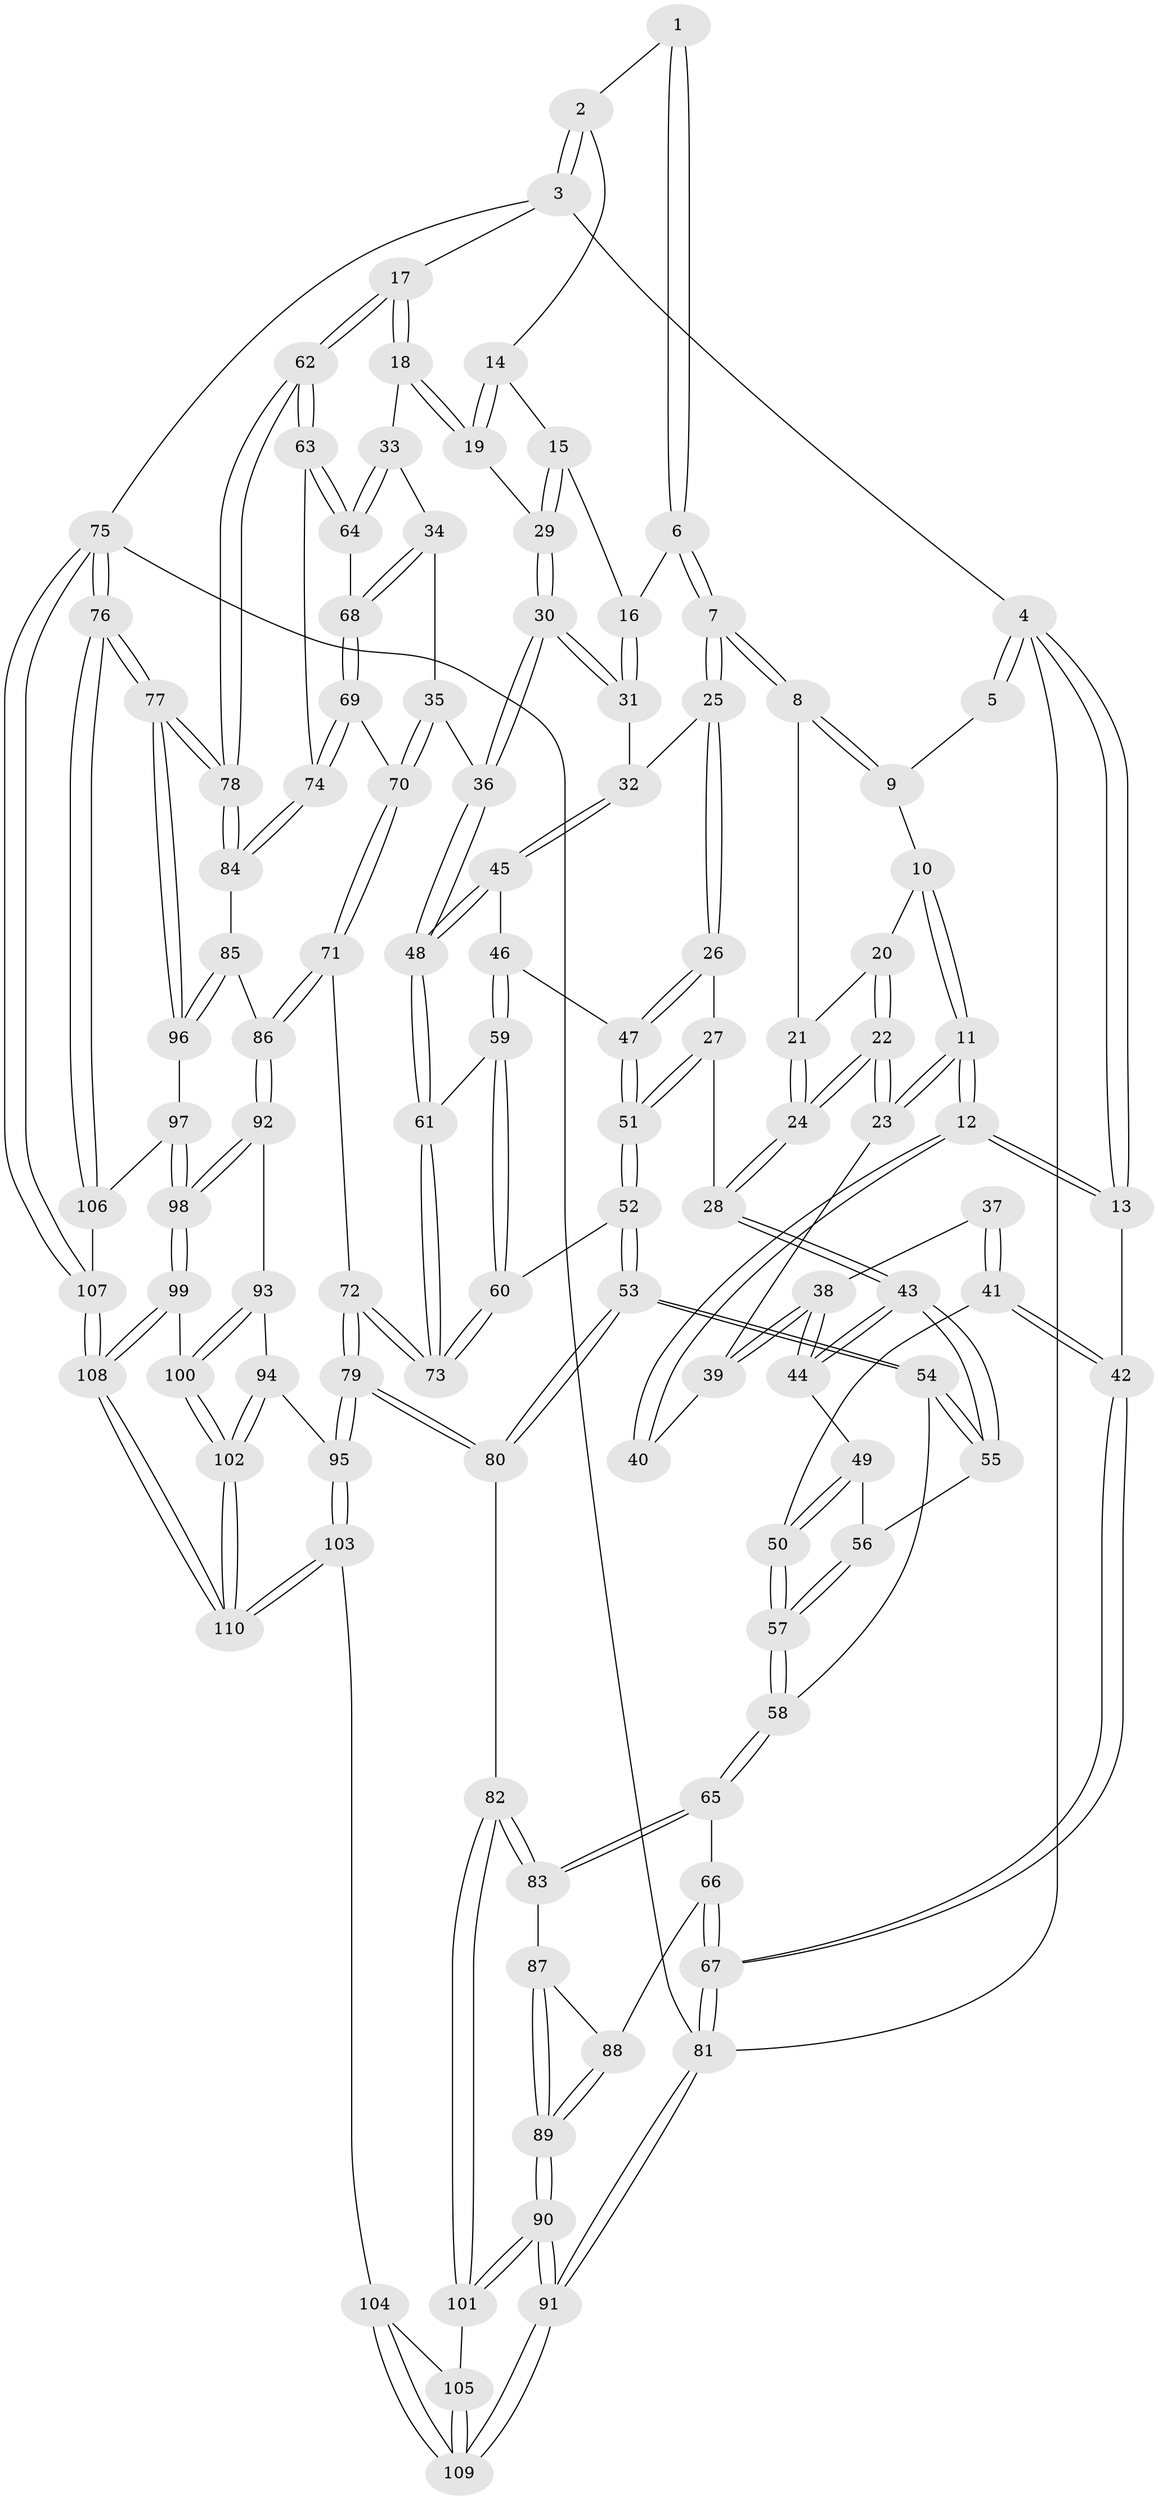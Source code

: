 // Generated by graph-tools (version 1.1) at 2025/11/02/27/25 16:11:53]
// undirected, 110 vertices, 272 edges
graph export_dot {
graph [start="1"]
  node [color=gray90,style=filled];
  1 [pos="+0.4771181768166085+0"];
  2 [pos="+0.8675812106818951+0"];
  3 [pos="+1+0"];
  4 [pos="+0+0"];
  5 [pos="+0.19982449848723385+0"];
  6 [pos="+0.48941698848182213+0.0651050675225127"];
  7 [pos="+0.4776579860070401+0.08065600823128052"];
  8 [pos="+0.38529452868977104+0.09272913557082077"];
  9 [pos="+0.21519797573145544+0"];
  10 [pos="+0.21967530858587156+0.017487825691768436"];
  11 [pos="+0.1811700302243537+0.10899757243408674"];
  12 [pos="+0+0.0791153118070792"];
  13 [pos="+0+0.0608500811626819"];
  14 [pos="+0.7791862354930735+0"];
  15 [pos="+0.6503312912573151+0.10377817028899747"];
  16 [pos="+0.6239574566359013+0.11085833461452979"];
  17 [pos="+1+0.10524601333256589"];
  18 [pos="+0.951515258597208+0.224673893322482"];
  19 [pos="+0.8134376343827631+0.1799655920169296"];
  20 [pos="+0.31327681778952693+0.08335659205142991"];
  21 [pos="+0.3622979008903617+0.09883874670386433"];
  22 [pos="+0.21553023444308123+0.21153443999158503"];
  23 [pos="+0.21387899485581827+0.21055002318503738"];
  24 [pos="+0.26423691156157286+0.24957913679819385"];
  25 [pos="+0.4724048920866726+0.1247161079333497"];
  26 [pos="+0.38810988778670596+0.26227397093196664"];
  27 [pos="+0.2972392290993776+0.2631210289854536"];
  28 [pos="+0.2658754670529545+0.2519957663491354"];
  29 [pos="+0.7762720325307374+0.18944225221644334"];
  30 [pos="+0.698239873327329+0.2856463451709307"];
  31 [pos="+0.625288762742423+0.18926489320291304"];
  32 [pos="+0.5480061750540925+0.2597858980057755"];
  33 [pos="+0.8641061092852313+0.3624223329114713"];
  34 [pos="+0.7485434197025101+0.3984013108364412"];
  35 [pos="+0.6970724041478945+0.40448982998637056"];
  36 [pos="+0.6741440652922154+0.39599135760640597"];
  37 [pos="+0.07589963375625954+0.2757955077313197"];
  38 [pos="+0.11055480800779807+0.32796245943325186"];
  39 [pos="+0.1712234923629556+0.22452165099229876"];
  40 [pos="+0.06289009163179668+0.22169554293709795"];
  41 [pos="+0.0030096321731549807+0.3896101172461461"];
  42 [pos="+0+0.3898412482068254"];
  43 [pos="+0.22636160449366496+0.33371296574726567"];
  44 [pos="+0.1099491168940291+0.3353156315305873"];
  45 [pos="+0.5480143003582977+0.34086755216518305"];
  46 [pos="+0.4962255308849534+0.34841690349488785"];
  47 [pos="+0.46698736443897054+0.3473029912383868"];
  48 [pos="+0.6649786843680563+0.39820480054516927"];
  49 [pos="+0.10521827490156532+0.3426951531093089"];
  50 [pos="+0.004444340143447752+0.38973851591468867"];
  51 [pos="+0.3567423722352638+0.4737190228512982"];
  52 [pos="+0.33761740396439677+0.5205621778711153"];
  53 [pos="+0.30105838675215113+0.5392505636573093"];
  54 [pos="+0.257626514651477+0.5325311357564979"];
  55 [pos="+0.2205110367504336+0.38019682635791413"];
  56 [pos="+0.13976645530716933+0.3838113096234737"];
  57 [pos="+0.11799409301949215+0.4632653553645172"];
  58 [pos="+0.18582522394853174+0.5532970876279751"];
  59 [pos="+0.4918046104276726+0.4949112281560269"];
  60 [pos="+0.43981790155381884+0.5455213480302727"];
  61 [pos="+0.6402304244868491+0.4396695238909741"];
  62 [pos="+1+0.4965016796641323"];
  63 [pos="+1+0.5063549933989635"];
  64 [pos="+0.9309913625897958+0.46712896368590684"];
  65 [pos="+0.180091864127617+0.5584972246310956"];
  66 [pos="+0.03740105066270304+0.6374840417686115"];
  67 [pos="+0+0.6087856199323705"];
  68 [pos="+0.8743692441938485+0.5256833891301792"];
  69 [pos="+0.8431992291595948+0.5999048142867491"];
  70 [pos="+0.784247652000698+0.5964078383961936"];
  71 [pos="+0.6631862574431621+0.6986615891221827"];
  72 [pos="+0.5775192472341141+0.6600581201673117"];
  73 [pos="+0.5772080196171439+0.6591136784135485"];
  74 [pos="+0.8916755444358566+0.6414320906466819"];
  75 [pos="+1+1"];
  76 [pos="+1+1"];
  77 [pos="+1+0.9757482909915155"];
  78 [pos="+1+0.7028544317333631"];
  79 [pos="+0.4102456110667114+0.8098190994446594"];
  80 [pos="+0.3638821842730283+0.7911089828378017"];
  81 [pos="+0+1"];
  82 [pos="+0.249548017882458+0.822360171957605"];
  83 [pos="+0.2298500830946419+0.8158621581966901"];
  84 [pos="+0.9104445510961728+0.7113895113021517"];
  85 [pos="+0.8989048605878576+0.739735138757044"];
  86 [pos="+0.6750995082295562+0.7223260120866064"];
  87 [pos="+0.1648119669799875+0.8128071156456295"];
  88 [pos="+0.04648795660497731+0.6541689772486519"];
  89 [pos="+0.03131233816200568+0.9208974035340737"];
  90 [pos="+0+1"];
  91 [pos="+0+1"];
  92 [pos="+0.6885230015395046+0.7926803520284134"];
  93 [pos="+0.6574805704941228+0.8449430152220561"];
  94 [pos="+0.6324347697885423+0.8686294168343699"];
  95 [pos="+0.4443914580386616+0.88126162666865"];
  96 [pos="+0.8974434774396153+0.8060353956105096"];
  97 [pos="+0.862579391522695+0.85137176123173"];
  98 [pos="+0.8194286622343395+0.8666410030113716"];
  99 [pos="+0.7914994290176453+0.9393148735965594"];
  100 [pos="+0.7252358214414268+0.9422371800161008"];
  101 [pos="+0.24010117809754364+0.8972128207867552"];
  102 [pos="+0.6383770571259083+1"];
  103 [pos="+0.4524605078720477+1"];
  104 [pos="+0.41746526627967456+1"];
  105 [pos="+0.253916651182204+0.9466987346366316"];
  106 [pos="+0.8875164238394704+0.8871038587334027"];
  107 [pos="+0.8857753626660708+1"];
  108 [pos="+0.8827348743066809+1"];
  109 [pos="+0+1"];
  110 [pos="+0.5668164359805928+1"];
  1 -- 2;
  1 -- 6;
  1 -- 6;
  2 -- 3;
  2 -- 3;
  2 -- 14;
  3 -- 4;
  3 -- 17;
  3 -- 75;
  4 -- 5;
  4 -- 5;
  4 -- 13;
  4 -- 13;
  4 -- 81;
  5 -- 9;
  6 -- 7;
  6 -- 7;
  6 -- 16;
  7 -- 8;
  7 -- 8;
  7 -- 25;
  7 -- 25;
  8 -- 9;
  8 -- 9;
  8 -- 21;
  9 -- 10;
  10 -- 11;
  10 -- 11;
  10 -- 20;
  11 -- 12;
  11 -- 12;
  11 -- 23;
  11 -- 23;
  12 -- 13;
  12 -- 13;
  12 -- 40;
  12 -- 40;
  13 -- 42;
  14 -- 15;
  14 -- 19;
  14 -- 19;
  15 -- 16;
  15 -- 29;
  15 -- 29;
  16 -- 31;
  16 -- 31;
  17 -- 18;
  17 -- 18;
  17 -- 62;
  17 -- 62;
  18 -- 19;
  18 -- 19;
  18 -- 33;
  19 -- 29;
  20 -- 21;
  20 -- 22;
  20 -- 22;
  21 -- 24;
  21 -- 24;
  22 -- 23;
  22 -- 23;
  22 -- 24;
  22 -- 24;
  23 -- 39;
  24 -- 28;
  24 -- 28;
  25 -- 26;
  25 -- 26;
  25 -- 32;
  26 -- 27;
  26 -- 47;
  26 -- 47;
  27 -- 28;
  27 -- 51;
  27 -- 51;
  28 -- 43;
  28 -- 43;
  29 -- 30;
  29 -- 30;
  30 -- 31;
  30 -- 31;
  30 -- 36;
  30 -- 36;
  31 -- 32;
  32 -- 45;
  32 -- 45;
  33 -- 34;
  33 -- 64;
  33 -- 64;
  34 -- 35;
  34 -- 68;
  34 -- 68;
  35 -- 36;
  35 -- 70;
  35 -- 70;
  36 -- 48;
  36 -- 48;
  37 -- 38;
  37 -- 41;
  37 -- 41;
  38 -- 39;
  38 -- 39;
  38 -- 44;
  38 -- 44;
  39 -- 40;
  41 -- 42;
  41 -- 42;
  41 -- 50;
  42 -- 67;
  42 -- 67;
  43 -- 44;
  43 -- 44;
  43 -- 55;
  43 -- 55;
  44 -- 49;
  45 -- 46;
  45 -- 48;
  45 -- 48;
  46 -- 47;
  46 -- 59;
  46 -- 59;
  47 -- 51;
  47 -- 51;
  48 -- 61;
  48 -- 61;
  49 -- 50;
  49 -- 50;
  49 -- 56;
  50 -- 57;
  50 -- 57;
  51 -- 52;
  51 -- 52;
  52 -- 53;
  52 -- 53;
  52 -- 60;
  53 -- 54;
  53 -- 54;
  53 -- 80;
  53 -- 80;
  54 -- 55;
  54 -- 55;
  54 -- 58;
  55 -- 56;
  56 -- 57;
  56 -- 57;
  57 -- 58;
  57 -- 58;
  58 -- 65;
  58 -- 65;
  59 -- 60;
  59 -- 60;
  59 -- 61;
  60 -- 73;
  60 -- 73;
  61 -- 73;
  61 -- 73;
  62 -- 63;
  62 -- 63;
  62 -- 78;
  62 -- 78;
  63 -- 64;
  63 -- 64;
  63 -- 74;
  64 -- 68;
  65 -- 66;
  65 -- 83;
  65 -- 83;
  66 -- 67;
  66 -- 67;
  66 -- 88;
  67 -- 81;
  67 -- 81;
  68 -- 69;
  68 -- 69;
  69 -- 70;
  69 -- 74;
  69 -- 74;
  70 -- 71;
  70 -- 71;
  71 -- 72;
  71 -- 86;
  71 -- 86;
  72 -- 73;
  72 -- 73;
  72 -- 79;
  72 -- 79;
  74 -- 84;
  74 -- 84;
  75 -- 76;
  75 -- 76;
  75 -- 107;
  75 -- 107;
  75 -- 81;
  76 -- 77;
  76 -- 77;
  76 -- 106;
  76 -- 106;
  77 -- 78;
  77 -- 78;
  77 -- 96;
  77 -- 96;
  78 -- 84;
  78 -- 84;
  79 -- 80;
  79 -- 80;
  79 -- 95;
  79 -- 95;
  80 -- 82;
  81 -- 91;
  81 -- 91;
  82 -- 83;
  82 -- 83;
  82 -- 101;
  82 -- 101;
  83 -- 87;
  84 -- 85;
  85 -- 86;
  85 -- 96;
  85 -- 96;
  86 -- 92;
  86 -- 92;
  87 -- 88;
  87 -- 89;
  87 -- 89;
  88 -- 89;
  88 -- 89;
  89 -- 90;
  89 -- 90;
  90 -- 91;
  90 -- 91;
  90 -- 101;
  90 -- 101;
  91 -- 109;
  91 -- 109;
  92 -- 93;
  92 -- 98;
  92 -- 98;
  93 -- 94;
  93 -- 100;
  93 -- 100;
  94 -- 95;
  94 -- 102;
  94 -- 102;
  95 -- 103;
  95 -- 103;
  96 -- 97;
  97 -- 98;
  97 -- 98;
  97 -- 106;
  98 -- 99;
  98 -- 99;
  99 -- 100;
  99 -- 108;
  99 -- 108;
  100 -- 102;
  100 -- 102;
  101 -- 105;
  102 -- 110;
  102 -- 110;
  103 -- 104;
  103 -- 110;
  103 -- 110;
  104 -- 105;
  104 -- 109;
  104 -- 109;
  105 -- 109;
  105 -- 109;
  106 -- 107;
  107 -- 108;
  107 -- 108;
  108 -- 110;
  108 -- 110;
}
